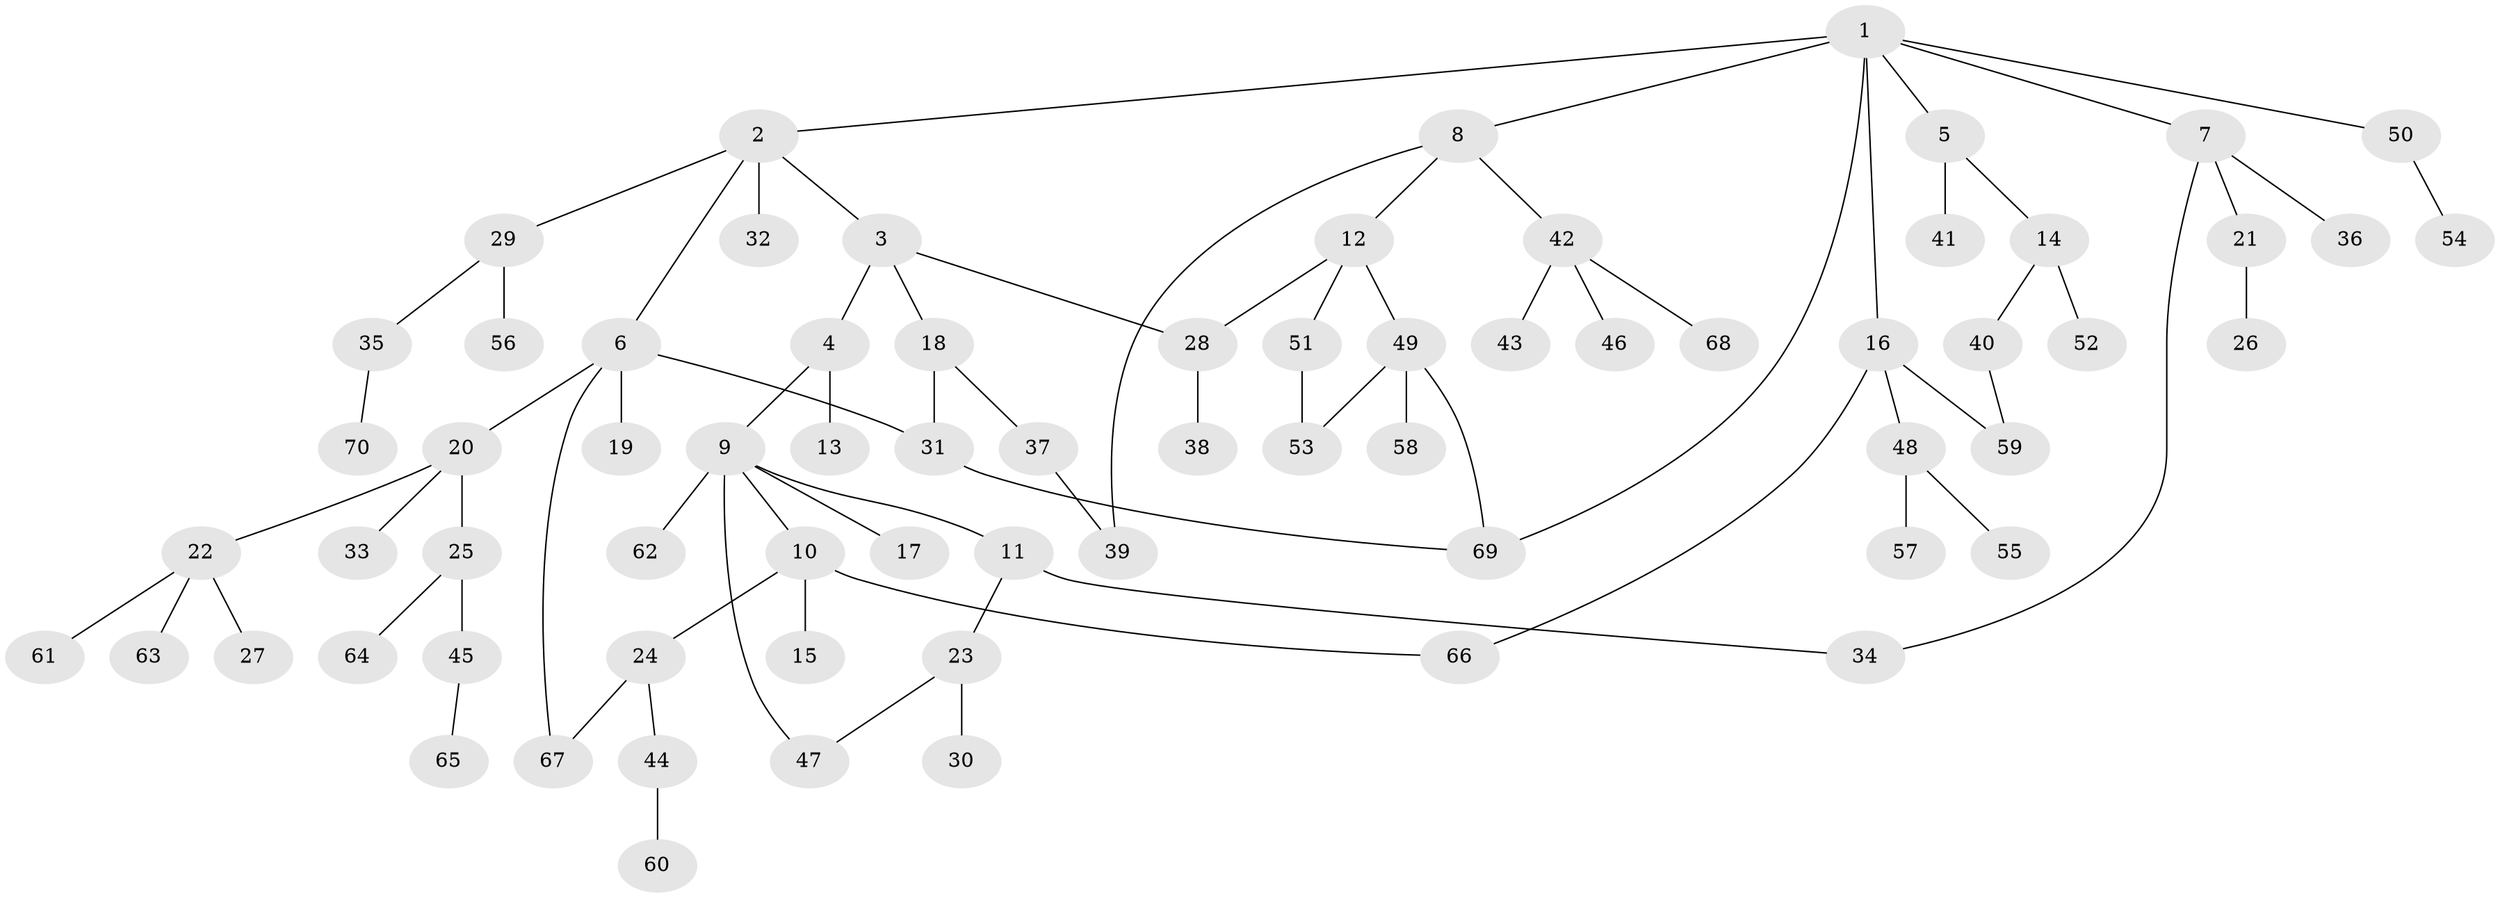 // coarse degree distribution, {9: 0.022222222222222223, 7: 0.022222222222222223, 2: 0.13333333333333333, 4: 0.06666666666666667, 6: 0.044444444444444446, 3: 0.2, 1: 0.4666666666666667, 5: 0.044444444444444446}
// Generated by graph-tools (version 1.1) at 2025/51/02/27/25 19:51:38]
// undirected, 70 vertices, 80 edges
graph export_dot {
graph [start="1"]
  node [color=gray90,style=filled];
  1;
  2;
  3;
  4;
  5;
  6;
  7;
  8;
  9;
  10;
  11;
  12;
  13;
  14;
  15;
  16;
  17;
  18;
  19;
  20;
  21;
  22;
  23;
  24;
  25;
  26;
  27;
  28;
  29;
  30;
  31;
  32;
  33;
  34;
  35;
  36;
  37;
  38;
  39;
  40;
  41;
  42;
  43;
  44;
  45;
  46;
  47;
  48;
  49;
  50;
  51;
  52;
  53;
  54;
  55;
  56;
  57;
  58;
  59;
  60;
  61;
  62;
  63;
  64;
  65;
  66;
  67;
  68;
  69;
  70;
  1 -- 2;
  1 -- 5;
  1 -- 7;
  1 -- 8;
  1 -- 16;
  1 -- 50;
  1 -- 69;
  2 -- 3;
  2 -- 6;
  2 -- 29;
  2 -- 32;
  3 -- 4;
  3 -- 18;
  3 -- 28;
  4 -- 9;
  4 -- 13;
  5 -- 14;
  5 -- 41;
  6 -- 19;
  6 -- 20;
  6 -- 31;
  6 -- 67;
  7 -- 21;
  7 -- 34;
  7 -- 36;
  8 -- 12;
  8 -- 39;
  8 -- 42;
  9 -- 10;
  9 -- 11;
  9 -- 17;
  9 -- 47;
  9 -- 62;
  10 -- 15;
  10 -- 24;
  10 -- 66;
  11 -- 23;
  11 -- 34;
  12 -- 28;
  12 -- 49;
  12 -- 51;
  14 -- 40;
  14 -- 52;
  16 -- 48;
  16 -- 59;
  16 -- 66;
  18 -- 31;
  18 -- 37;
  20 -- 22;
  20 -- 25;
  20 -- 33;
  21 -- 26;
  22 -- 27;
  22 -- 61;
  22 -- 63;
  23 -- 30;
  23 -- 47;
  24 -- 44;
  24 -- 67;
  25 -- 45;
  25 -- 64;
  28 -- 38;
  29 -- 35;
  29 -- 56;
  31 -- 69;
  35 -- 70;
  37 -- 39;
  40 -- 59;
  42 -- 43;
  42 -- 46;
  42 -- 68;
  44 -- 60;
  45 -- 65;
  48 -- 55;
  48 -- 57;
  49 -- 58;
  49 -- 69;
  49 -- 53;
  50 -- 54;
  51 -- 53;
}
